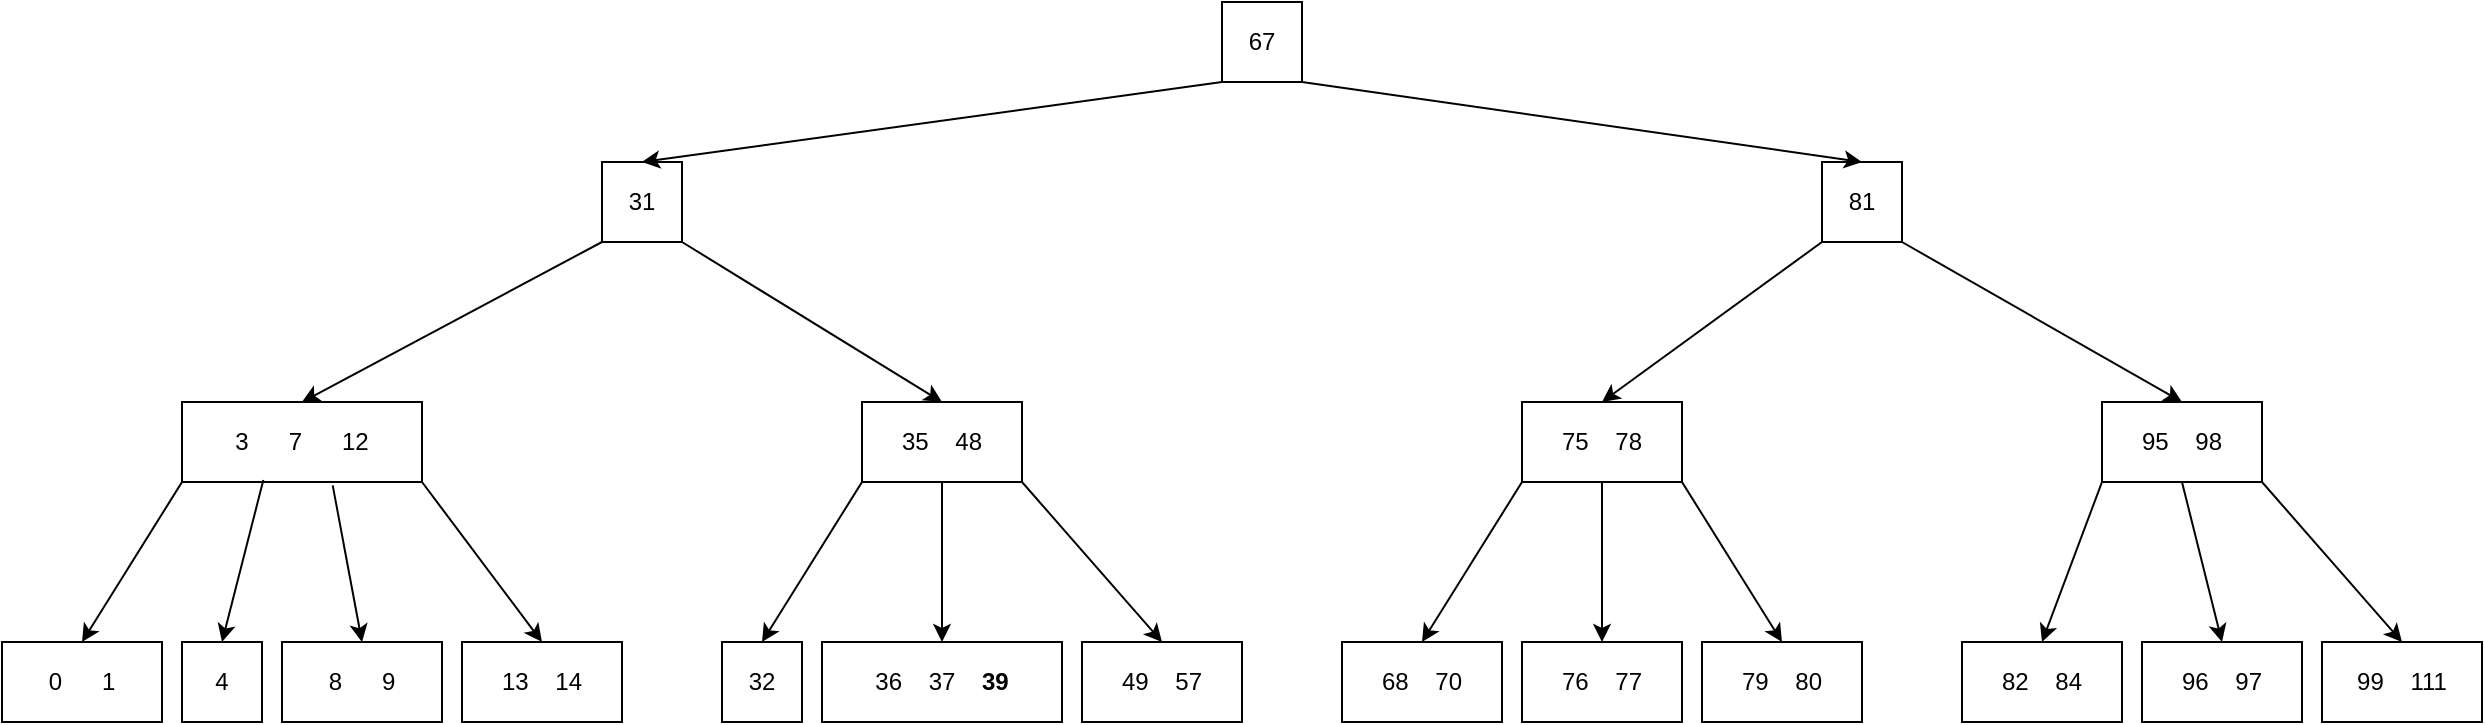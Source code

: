 <mxfile version="28.2.5">
  <diagram name="Page-1" id="cn1RhnkStgObjXSzwkai">
    <mxGraphModel dx="1312" dy="675" grid="1" gridSize="10" guides="1" tooltips="1" connect="1" arrows="1" fold="1" page="1" pageScale="1" pageWidth="850" pageHeight="1100" math="0" shadow="0">
      <root>
        <mxCell id="0" />
        <mxCell id="1" parent="0" />
        <mxCell id="_OVXTzpctumgvIu9ZGBO-1" value="31" style="rounded=0;whiteSpace=wrap;html=1;" vertex="1" parent="1">
          <mxGeometry x="310" y="120" width="40" height="40" as="geometry" />
        </mxCell>
        <mxCell id="_OVXTzpctumgvIu9ZGBO-3" value="0&lt;span style=&quot;white-space: pre;&quot;&gt;&#x9;&lt;/span&gt;1" style="rounded=0;whiteSpace=wrap;html=1;" vertex="1" parent="1">
          <mxGeometry x="10" y="360" width="80" height="40" as="geometry" />
        </mxCell>
        <mxCell id="_OVXTzpctumgvIu9ZGBO-4" value="4" style="rounded=0;whiteSpace=wrap;html=1;" vertex="1" parent="1">
          <mxGeometry x="100" y="360" width="40" height="40" as="geometry" />
        </mxCell>
        <mxCell id="_OVXTzpctumgvIu9ZGBO-5" value="8&lt;span style=&quot;white-space: pre;&quot;&gt;&#x9;&lt;/span&gt;9" style="rounded=0;whiteSpace=wrap;html=1;" vertex="1" parent="1">
          <mxGeometry x="150" y="360" width="80" height="40" as="geometry" />
        </mxCell>
        <mxCell id="_OVXTzpctumgvIu9ZGBO-6" value="13&lt;span style=&quot;white-space: pre;&quot;&gt;&#x9;&lt;/span&gt;14" style="rounded=0;whiteSpace=wrap;html=1;" vertex="1" parent="1">
          <mxGeometry x="240" y="360" width="80" height="40" as="geometry" />
        </mxCell>
        <mxCell id="_OVXTzpctumgvIu9ZGBO-7" value="32" style="rounded=0;whiteSpace=wrap;html=1;" vertex="1" parent="1">
          <mxGeometry x="370" y="360" width="40" height="40" as="geometry" />
        </mxCell>
        <mxCell id="_OVXTzpctumgvIu9ZGBO-8" value="36&lt;span style=&quot;white-space: pre;&quot;&gt;&#x9;&lt;/span&gt;37&lt;span style=&quot;white-space: pre;&quot;&gt;&#x9;&lt;/span&gt;&lt;b&gt;39&lt;/b&gt;" style="rounded=0;whiteSpace=wrap;html=1;" vertex="1" parent="1">
          <mxGeometry x="420" y="360" width="120" height="40" as="geometry" />
        </mxCell>
        <mxCell id="_OVXTzpctumgvIu9ZGBO-9" value="49&lt;span style=&quot;white-space: pre;&quot;&gt;&#x9;&lt;/span&gt;57" style="rounded=0;whiteSpace=wrap;html=1;" vertex="1" parent="1">
          <mxGeometry x="550" y="360" width="80" height="40" as="geometry" />
        </mxCell>
        <mxCell id="_OVXTzpctumgvIu9ZGBO-10" value="68&lt;span style=&quot;white-space: pre;&quot;&gt;&#x9;&lt;/span&gt;70" style="rounded=0;whiteSpace=wrap;html=1;" vertex="1" parent="1">
          <mxGeometry x="680" y="360" width="80" height="40" as="geometry" />
        </mxCell>
        <mxCell id="_OVXTzpctumgvIu9ZGBO-11" value="76&lt;span style=&quot;white-space: pre;&quot;&gt;&#x9;&lt;/span&gt;77" style="rounded=0;whiteSpace=wrap;html=1;" vertex="1" parent="1">
          <mxGeometry x="770" y="360" width="80" height="40" as="geometry" />
        </mxCell>
        <mxCell id="_OVXTzpctumgvIu9ZGBO-12" value="79&lt;span style=&quot;white-space: pre;&quot;&gt;&#x9;&lt;/span&gt;80" style="rounded=0;whiteSpace=wrap;html=1;" vertex="1" parent="1">
          <mxGeometry x="860" y="360" width="80" height="40" as="geometry" />
        </mxCell>
        <mxCell id="_OVXTzpctumgvIu9ZGBO-13" value="82&lt;span style=&quot;white-space: pre;&quot;&gt;&#x9;&lt;/span&gt;84" style="rounded=0;whiteSpace=wrap;html=1;" vertex="1" parent="1">
          <mxGeometry x="990" y="360" width="80" height="40" as="geometry" />
        </mxCell>
        <mxCell id="_OVXTzpctumgvIu9ZGBO-14" value="96&lt;span style=&quot;white-space: pre;&quot;&gt;&#x9;&lt;/span&gt;97" style="rounded=0;whiteSpace=wrap;html=1;" vertex="1" parent="1">
          <mxGeometry x="1080" y="360" width="80" height="40" as="geometry" />
        </mxCell>
        <mxCell id="_OVXTzpctumgvIu9ZGBO-15" value="99&lt;span style=&quot;white-space: pre;&quot;&gt;&#x9;&lt;/span&gt;111" style="rounded=0;whiteSpace=wrap;html=1;" vertex="1" parent="1">
          <mxGeometry x="1170" y="360" width="80" height="40" as="geometry" />
        </mxCell>
        <mxCell id="_OVXTzpctumgvIu9ZGBO-16" value="3&lt;span style=&quot;white-space: pre;&quot;&gt;&#x9;&lt;/span&gt;7&lt;span style=&quot;white-space: pre;&quot;&gt;&#x9;&lt;/span&gt;12" style="rounded=0;whiteSpace=wrap;html=1;" vertex="1" parent="1">
          <mxGeometry x="100" y="240" width="120" height="40" as="geometry" />
        </mxCell>
        <mxCell id="_OVXTzpctumgvIu9ZGBO-18" value="35&lt;span style=&quot;white-space: pre;&quot;&gt;&#x9;&lt;/span&gt;48" style="rounded=0;whiteSpace=wrap;html=1;" vertex="1" parent="1">
          <mxGeometry x="440" y="240" width="80" height="40" as="geometry" />
        </mxCell>
        <mxCell id="_OVXTzpctumgvIu9ZGBO-19" value="75&lt;span style=&quot;white-space: pre;&quot;&gt;&#x9;&lt;/span&gt;78" style="rounded=0;whiteSpace=wrap;html=1;" vertex="1" parent="1">
          <mxGeometry x="770" y="240" width="80" height="40" as="geometry" />
        </mxCell>
        <mxCell id="_OVXTzpctumgvIu9ZGBO-20" value="95&lt;span style=&quot;white-space: pre;&quot;&gt;&#x9;&lt;/span&gt;98" style="rounded=0;whiteSpace=wrap;html=1;" vertex="1" parent="1">
          <mxGeometry x="1060" y="240" width="80" height="40" as="geometry" />
        </mxCell>
        <mxCell id="_OVXTzpctumgvIu9ZGBO-21" value="81" style="rounded=0;whiteSpace=wrap;html=1;" vertex="1" parent="1">
          <mxGeometry x="920" y="120" width="40" height="40" as="geometry" />
        </mxCell>
        <mxCell id="_OVXTzpctumgvIu9ZGBO-22" value="67" style="rounded=0;whiteSpace=wrap;html=1;" vertex="1" parent="1">
          <mxGeometry x="620" y="40" width="40" height="40" as="geometry" />
        </mxCell>
        <mxCell id="_OVXTzpctumgvIu9ZGBO-23" value="" style="endArrow=classic;html=1;rounded=0;exitX=0;exitY=1;exitDx=0;exitDy=0;entryX=0.5;entryY=0;entryDx=0;entryDy=0;" edge="1" parent="1" source="_OVXTzpctumgvIu9ZGBO-22" target="_OVXTzpctumgvIu9ZGBO-1">
          <mxGeometry width="50" height="50" relative="1" as="geometry">
            <mxPoint x="640" y="330" as="sourcePoint" />
            <mxPoint x="690" y="280" as="targetPoint" />
          </mxGeometry>
        </mxCell>
        <mxCell id="_OVXTzpctumgvIu9ZGBO-24" value="" style="endArrow=classic;html=1;rounded=0;exitX=1;exitY=1;exitDx=0;exitDy=0;entryX=0.5;entryY=0;entryDx=0;entryDy=0;" edge="1" parent="1" source="_OVXTzpctumgvIu9ZGBO-22" target="_OVXTzpctumgvIu9ZGBO-21">
          <mxGeometry width="50" height="50" relative="1" as="geometry">
            <mxPoint x="640" y="330" as="sourcePoint" />
            <mxPoint x="690" y="280" as="targetPoint" />
          </mxGeometry>
        </mxCell>
        <mxCell id="_OVXTzpctumgvIu9ZGBO-25" value="" style="endArrow=classic;html=1;rounded=0;exitX=0;exitY=1;exitDx=0;exitDy=0;entryX=0.5;entryY=0;entryDx=0;entryDy=0;" edge="1" parent="1" source="_OVXTzpctumgvIu9ZGBO-1" target="_OVXTzpctumgvIu9ZGBO-16">
          <mxGeometry width="50" height="50" relative="1" as="geometry">
            <mxPoint x="640" y="330" as="sourcePoint" />
            <mxPoint x="690" y="280" as="targetPoint" />
          </mxGeometry>
        </mxCell>
        <mxCell id="_OVXTzpctumgvIu9ZGBO-26" value="" style="endArrow=classic;html=1;rounded=0;exitX=1;exitY=1;exitDx=0;exitDy=0;entryX=0.5;entryY=0;entryDx=0;entryDy=0;" edge="1" parent="1" source="_OVXTzpctumgvIu9ZGBO-1" target="_OVXTzpctumgvIu9ZGBO-18">
          <mxGeometry width="50" height="50" relative="1" as="geometry">
            <mxPoint x="640" y="330" as="sourcePoint" />
            <mxPoint x="690" y="280" as="targetPoint" />
          </mxGeometry>
        </mxCell>
        <mxCell id="_OVXTzpctumgvIu9ZGBO-27" value="" style="endArrow=classic;html=1;rounded=0;exitX=0;exitY=1;exitDx=0;exitDy=0;entryX=0.5;entryY=0;entryDx=0;entryDy=0;" edge="1" parent="1" source="_OVXTzpctumgvIu9ZGBO-21" target="_OVXTzpctumgvIu9ZGBO-19">
          <mxGeometry width="50" height="50" relative="1" as="geometry">
            <mxPoint x="640" y="330" as="sourcePoint" />
            <mxPoint x="690" y="280" as="targetPoint" />
          </mxGeometry>
        </mxCell>
        <mxCell id="_OVXTzpctumgvIu9ZGBO-28" value="" style="endArrow=classic;html=1;rounded=0;exitX=1;exitY=1;exitDx=0;exitDy=0;entryX=0.5;entryY=0;entryDx=0;entryDy=0;" edge="1" parent="1" source="_OVXTzpctumgvIu9ZGBO-21" target="_OVXTzpctumgvIu9ZGBO-20">
          <mxGeometry width="50" height="50" relative="1" as="geometry">
            <mxPoint x="640" y="330" as="sourcePoint" />
            <mxPoint x="690" y="280" as="targetPoint" />
          </mxGeometry>
        </mxCell>
        <mxCell id="_OVXTzpctumgvIu9ZGBO-29" value="" style="endArrow=classic;html=1;rounded=0;exitX=0;exitY=1;exitDx=0;exitDy=0;entryX=0.5;entryY=0;entryDx=0;entryDy=0;" edge="1" parent="1" source="_OVXTzpctumgvIu9ZGBO-16" target="_OVXTzpctumgvIu9ZGBO-3">
          <mxGeometry width="50" height="50" relative="1" as="geometry">
            <mxPoint x="640" y="330" as="sourcePoint" />
            <mxPoint x="690" y="280" as="targetPoint" />
          </mxGeometry>
        </mxCell>
        <mxCell id="_OVXTzpctumgvIu9ZGBO-30" value="" style="endArrow=classic;html=1;rounded=0;exitX=1;exitY=1;exitDx=0;exitDy=0;entryX=0.5;entryY=0;entryDx=0;entryDy=0;" edge="1" parent="1" source="_OVXTzpctumgvIu9ZGBO-16" target="_OVXTzpctumgvIu9ZGBO-6">
          <mxGeometry width="50" height="50" relative="1" as="geometry">
            <mxPoint x="640" y="330" as="sourcePoint" />
            <mxPoint x="690" y="280" as="targetPoint" />
          </mxGeometry>
        </mxCell>
        <mxCell id="_OVXTzpctumgvIu9ZGBO-31" value="" style="endArrow=classic;html=1;rounded=0;exitX=0.628;exitY=1.042;exitDx=0;exitDy=0;entryX=0.5;entryY=0;entryDx=0;entryDy=0;exitPerimeter=0;" edge="1" parent="1" source="_OVXTzpctumgvIu9ZGBO-16" target="_OVXTzpctumgvIu9ZGBO-5">
          <mxGeometry width="50" height="50" relative="1" as="geometry">
            <mxPoint x="640" y="330" as="sourcePoint" />
            <mxPoint x="690" y="280" as="targetPoint" />
          </mxGeometry>
        </mxCell>
        <mxCell id="_OVXTzpctumgvIu9ZGBO-32" value="" style="endArrow=classic;html=1;rounded=0;exitX=0.339;exitY=0.975;exitDx=0;exitDy=0;entryX=0.5;entryY=0;entryDx=0;entryDy=0;exitPerimeter=0;" edge="1" parent="1" source="_OVXTzpctumgvIu9ZGBO-16" target="_OVXTzpctumgvIu9ZGBO-4">
          <mxGeometry width="50" height="50" relative="1" as="geometry">
            <mxPoint x="640" y="330" as="sourcePoint" />
            <mxPoint x="690" y="280" as="targetPoint" />
          </mxGeometry>
        </mxCell>
        <mxCell id="_OVXTzpctumgvIu9ZGBO-33" value="" style="endArrow=classic;html=1;rounded=0;exitX=0;exitY=1;exitDx=0;exitDy=0;entryX=0.5;entryY=0;entryDx=0;entryDy=0;" edge="1" parent="1" source="_OVXTzpctumgvIu9ZGBO-18" target="_OVXTzpctumgvIu9ZGBO-7">
          <mxGeometry width="50" height="50" relative="1" as="geometry">
            <mxPoint x="640" y="330" as="sourcePoint" />
            <mxPoint x="690" y="280" as="targetPoint" />
          </mxGeometry>
        </mxCell>
        <mxCell id="_OVXTzpctumgvIu9ZGBO-34" value="" style="endArrow=classic;html=1;rounded=0;exitX=0.5;exitY=1;exitDx=0;exitDy=0;entryX=0.5;entryY=0;entryDx=0;entryDy=0;" edge="1" parent="1" source="_OVXTzpctumgvIu9ZGBO-18" target="_OVXTzpctumgvIu9ZGBO-8">
          <mxGeometry width="50" height="50" relative="1" as="geometry">
            <mxPoint x="640" y="330" as="sourcePoint" />
            <mxPoint x="690" y="280" as="targetPoint" />
          </mxGeometry>
        </mxCell>
        <mxCell id="_OVXTzpctumgvIu9ZGBO-35" value="" style="endArrow=classic;html=1;rounded=0;exitX=1;exitY=1;exitDx=0;exitDy=0;entryX=0.5;entryY=0;entryDx=0;entryDy=0;" edge="1" parent="1" source="_OVXTzpctumgvIu9ZGBO-18" target="_OVXTzpctumgvIu9ZGBO-9">
          <mxGeometry width="50" height="50" relative="1" as="geometry">
            <mxPoint x="640" y="330" as="sourcePoint" />
            <mxPoint x="690" y="280" as="targetPoint" />
          </mxGeometry>
        </mxCell>
        <mxCell id="_OVXTzpctumgvIu9ZGBO-36" value="" style="endArrow=classic;html=1;rounded=0;exitX=0;exitY=1;exitDx=0;exitDy=0;entryX=0.5;entryY=0;entryDx=0;entryDy=0;" edge="1" parent="1" source="_OVXTzpctumgvIu9ZGBO-19" target="_OVXTzpctumgvIu9ZGBO-10">
          <mxGeometry width="50" height="50" relative="1" as="geometry">
            <mxPoint x="640" y="330" as="sourcePoint" />
            <mxPoint x="690" y="280" as="targetPoint" />
          </mxGeometry>
        </mxCell>
        <mxCell id="_OVXTzpctumgvIu9ZGBO-37" value="" style="endArrow=classic;html=1;rounded=0;exitX=0.5;exitY=1;exitDx=0;exitDy=0;entryX=0.5;entryY=0;entryDx=0;entryDy=0;" edge="1" parent="1" source="_OVXTzpctumgvIu9ZGBO-19" target="_OVXTzpctumgvIu9ZGBO-11">
          <mxGeometry width="50" height="50" relative="1" as="geometry">
            <mxPoint x="640" y="330" as="sourcePoint" />
            <mxPoint x="690" y="280" as="targetPoint" />
          </mxGeometry>
        </mxCell>
        <mxCell id="_OVXTzpctumgvIu9ZGBO-38" value="" style="endArrow=classic;html=1;rounded=0;exitX=1;exitY=1;exitDx=0;exitDy=0;entryX=0.5;entryY=0;entryDx=0;entryDy=0;" edge="1" parent="1" source="_OVXTzpctumgvIu9ZGBO-19" target="_OVXTzpctumgvIu9ZGBO-12">
          <mxGeometry width="50" height="50" relative="1" as="geometry">
            <mxPoint x="640" y="330" as="sourcePoint" />
            <mxPoint x="690" y="280" as="targetPoint" />
          </mxGeometry>
        </mxCell>
        <mxCell id="_OVXTzpctumgvIu9ZGBO-39" value="" style="endArrow=classic;html=1;rounded=0;exitX=0;exitY=1;exitDx=0;exitDy=0;entryX=0.5;entryY=0;entryDx=0;entryDy=0;" edge="1" parent="1" source="_OVXTzpctumgvIu9ZGBO-20" target="_OVXTzpctumgvIu9ZGBO-13">
          <mxGeometry width="50" height="50" relative="1" as="geometry">
            <mxPoint x="640" y="330" as="sourcePoint" />
            <mxPoint x="690" y="280" as="targetPoint" />
          </mxGeometry>
        </mxCell>
        <mxCell id="_OVXTzpctumgvIu9ZGBO-40" value="" style="endArrow=classic;html=1;rounded=0;exitX=0.5;exitY=1;exitDx=0;exitDy=0;entryX=0.5;entryY=0;entryDx=0;entryDy=0;" edge="1" parent="1" source="_OVXTzpctumgvIu9ZGBO-20" target="_OVXTzpctumgvIu9ZGBO-14">
          <mxGeometry width="50" height="50" relative="1" as="geometry">
            <mxPoint x="640" y="330" as="sourcePoint" />
            <mxPoint x="690" y="280" as="targetPoint" />
          </mxGeometry>
        </mxCell>
        <mxCell id="_OVXTzpctumgvIu9ZGBO-41" value="" style="endArrow=classic;html=1;rounded=0;exitX=1;exitY=1;exitDx=0;exitDy=0;entryX=0.5;entryY=0;entryDx=0;entryDy=0;" edge="1" parent="1" source="_OVXTzpctumgvIu9ZGBO-20" target="_OVXTzpctumgvIu9ZGBO-15">
          <mxGeometry width="50" height="50" relative="1" as="geometry">
            <mxPoint x="640" y="330" as="sourcePoint" />
            <mxPoint x="690" y="280" as="targetPoint" />
          </mxGeometry>
        </mxCell>
      </root>
    </mxGraphModel>
  </diagram>
</mxfile>
